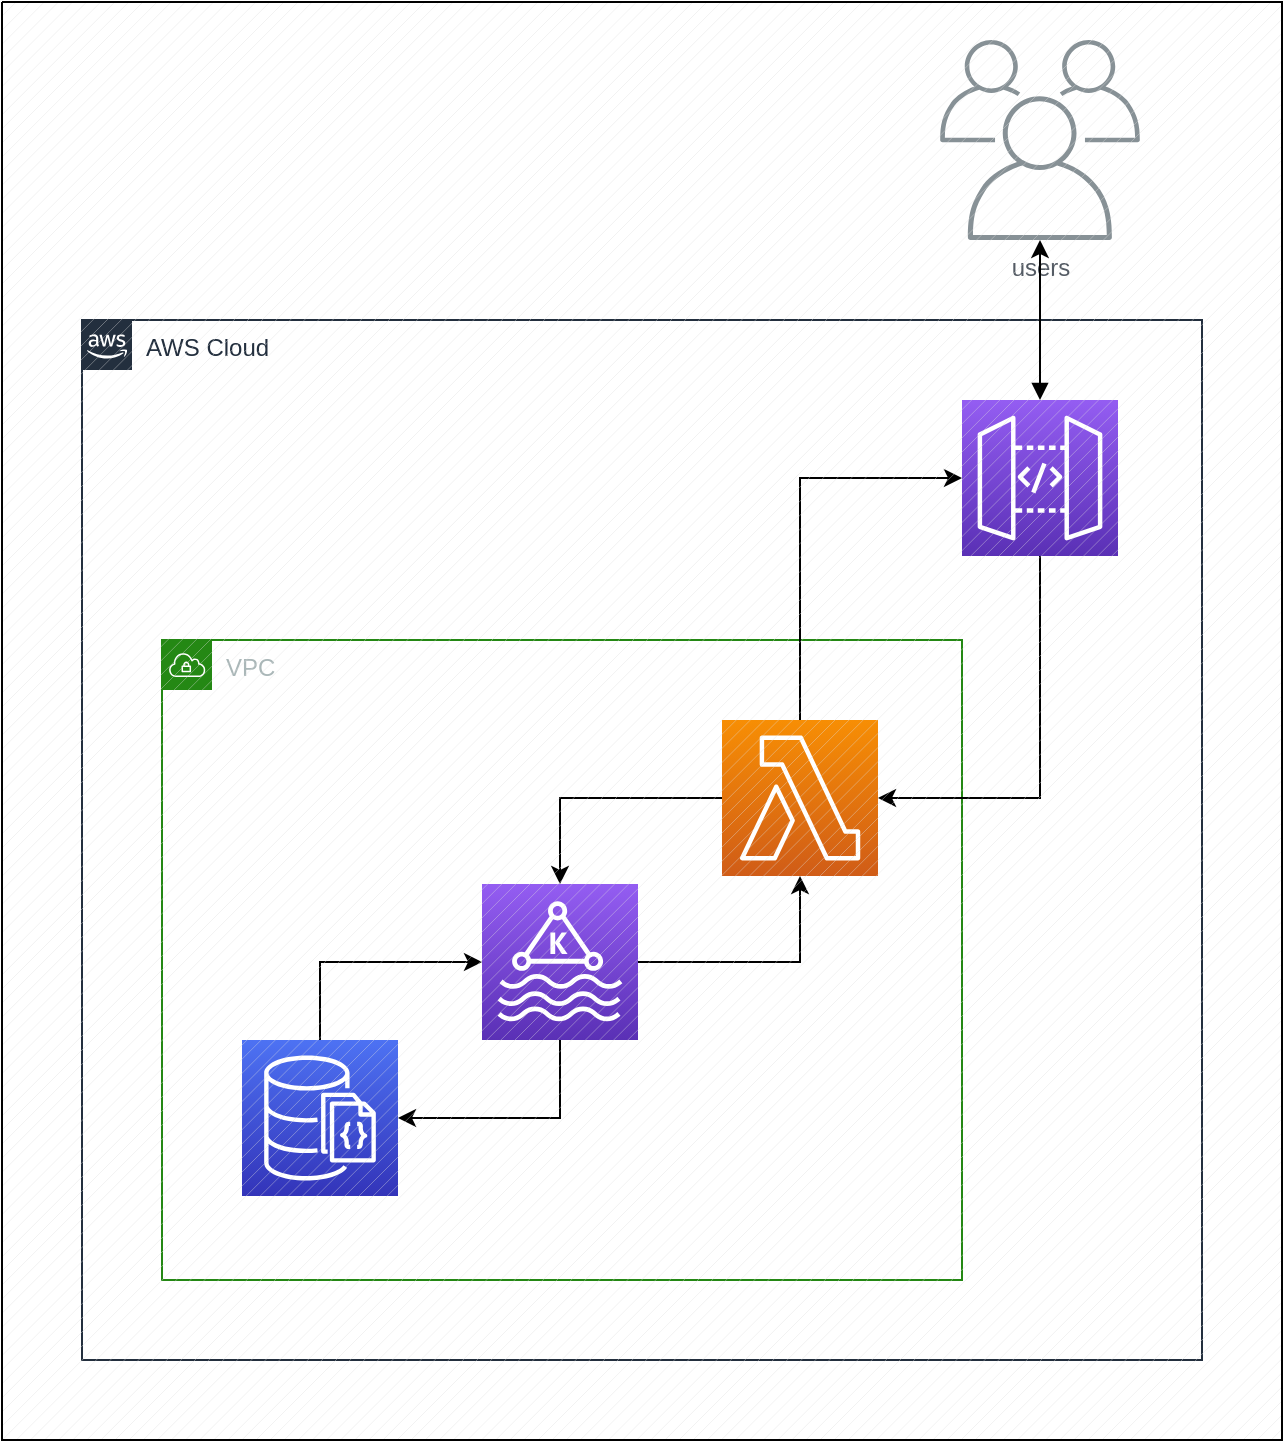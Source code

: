 <mxfile version="20.5.3" type="github">
  <diagram id="2eSIhio7ax-TwMTem3YI" name="Página-1">
    <mxGraphModel dx="830" dy="1704" grid="1" gridSize="10" guides="1" tooltips="1" connect="1" arrows="1" fold="1" page="1" pageScale="1" pageWidth="827" pageHeight="1169" math="0" shadow="0">
      <root>
        <mxCell id="0" />
        <mxCell id="1" parent="0" />
        <mxCell id="80YEqTwlPCmAUWT3thk7-1" value="AWS Cloud" style="points=[[0,0],[0.25,0],[0.5,0],[0.75,0],[1,0],[1,0.25],[1,0.5],[1,0.75],[1,1],[0.75,1],[0.5,1],[0.25,1],[0,1],[0,0.75],[0,0.5],[0,0.25]];outlineConnect=0;gradientColor=none;html=1;whiteSpace=wrap;fontSize=12;fontStyle=0;container=1;pointerEvents=0;collapsible=0;recursiveResize=0;shape=mxgraph.aws4.group;grIcon=mxgraph.aws4.group_aws_cloud_alt;strokeColor=#232F3E;fillColor=none;verticalAlign=top;align=left;spacingLeft=30;fontColor=#232F3E;dashed=0;" vertex="1" parent="1">
          <mxGeometry x="160" y="80" width="560" height="520" as="geometry" />
        </mxCell>
        <mxCell id="80YEqTwlPCmAUWT3thk7-2" value="VPC" style="points=[[0,0],[0.25,0],[0.5,0],[0.75,0],[1,0],[1,0.25],[1,0.5],[1,0.75],[1,1],[0.75,1],[0.5,1],[0.25,1],[0,1],[0,0.75],[0,0.5],[0,0.25]];outlineConnect=0;gradientColor=none;html=1;whiteSpace=wrap;fontSize=12;fontStyle=0;container=1;pointerEvents=0;collapsible=0;recursiveResize=0;shape=mxgraph.aws4.group;grIcon=mxgraph.aws4.group_vpc;strokeColor=#248814;fillColor=none;verticalAlign=top;align=left;spacingLeft=30;fontColor=#AAB7B8;dashed=0;" vertex="1" parent="80YEqTwlPCmAUWT3thk7-1">
          <mxGeometry x="40" y="160" width="400" height="320" as="geometry" />
        </mxCell>
        <mxCell id="80YEqTwlPCmAUWT3thk7-14" style="edgeStyle=orthogonalEdgeStyle;rounded=0;orthogonalLoop=1;jettySize=auto;html=1;" edge="1" parent="80YEqTwlPCmAUWT3thk7-2" source="80YEqTwlPCmAUWT3thk7-7" target="80YEqTwlPCmAUWT3thk7-8">
          <mxGeometry relative="1" as="geometry" />
        </mxCell>
        <mxCell id="80YEqTwlPCmAUWT3thk7-7" value="" style="sketch=0;points=[[0,0,0],[0.25,0,0],[0.5,0,0],[0.75,0,0],[1,0,0],[0,1,0],[0.25,1,0],[0.5,1,0],[0.75,1,0],[1,1,0],[0,0.25,0],[0,0.5,0],[0,0.75,0],[1,0.25,0],[1,0.5,0],[1,0.75,0]];outlineConnect=0;fontColor=#232F3E;gradientColor=#F78E04;gradientDirection=north;fillColor=#D05C17;strokeColor=#ffffff;dashed=0;verticalLabelPosition=bottom;verticalAlign=top;align=center;html=1;fontSize=12;fontStyle=0;aspect=fixed;shape=mxgraph.aws4.resourceIcon;resIcon=mxgraph.aws4.lambda;" vertex="1" parent="80YEqTwlPCmAUWT3thk7-2">
          <mxGeometry x="280" y="40" width="78" height="78" as="geometry" />
        </mxCell>
        <mxCell id="80YEqTwlPCmAUWT3thk7-16" style="edgeStyle=orthogonalEdgeStyle;rounded=0;orthogonalLoop=1;jettySize=auto;html=1;entryX=0.5;entryY=1;entryDx=0;entryDy=0;entryPerimeter=0;" edge="1" parent="80YEqTwlPCmAUWT3thk7-2" source="80YEqTwlPCmAUWT3thk7-8" target="80YEqTwlPCmAUWT3thk7-7">
          <mxGeometry relative="1" as="geometry" />
        </mxCell>
        <mxCell id="80YEqTwlPCmAUWT3thk7-19" style="edgeStyle=orthogonalEdgeStyle;rounded=0;orthogonalLoop=1;jettySize=auto;html=1;exitX=0.5;exitY=1;exitDx=0;exitDy=0;exitPerimeter=0;" edge="1" parent="80YEqTwlPCmAUWT3thk7-2" source="80YEqTwlPCmAUWT3thk7-8" target="80YEqTwlPCmAUWT3thk7-9">
          <mxGeometry relative="1" as="geometry" />
        </mxCell>
        <mxCell id="80YEqTwlPCmAUWT3thk7-8" value="" style="sketch=0;points=[[0,0,0],[0.25,0,0],[0.5,0,0],[0.75,0,0],[1,0,0],[0,1,0],[0.25,1,0],[0.5,1,0],[0.75,1,0],[1,1,0],[0,0.25,0],[0,0.5,0],[0,0.75,0],[1,0.25,0],[1,0.5,0],[1,0.75,0]];outlineConnect=0;fontColor=#232F3E;gradientColor=#945DF2;gradientDirection=north;fillColor=#5A30B5;strokeColor=#ffffff;dashed=0;verticalLabelPosition=bottom;verticalAlign=top;align=center;html=1;fontSize=12;fontStyle=0;aspect=fixed;shape=mxgraph.aws4.resourceIcon;resIcon=mxgraph.aws4.managed_streaming_for_kafka;" vertex="1" parent="80YEqTwlPCmAUWT3thk7-2">
          <mxGeometry x="160" y="122" width="78" height="78" as="geometry" />
        </mxCell>
        <mxCell id="80YEqTwlPCmAUWT3thk7-18" style="edgeStyle=orthogonalEdgeStyle;rounded=0;orthogonalLoop=1;jettySize=auto;html=1;exitX=0.5;exitY=0;exitDx=0;exitDy=0;exitPerimeter=0;" edge="1" parent="80YEqTwlPCmAUWT3thk7-2" source="80YEqTwlPCmAUWT3thk7-9" target="80YEqTwlPCmAUWT3thk7-8">
          <mxGeometry relative="1" as="geometry" />
        </mxCell>
        <mxCell id="80YEqTwlPCmAUWT3thk7-9" value="" style="sketch=0;points=[[0,0,0],[0.25,0,0],[0.5,0,0],[0.75,0,0],[1,0,0],[0,1,0],[0.25,1,0],[0.5,1,0],[0.75,1,0],[1,1,0],[0,0.25,0],[0,0.5,0],[0,0.75,0],[1,0.25,0],[1,0.5,0],[1,0.75,0]];outlineConnect=0;fontColor=#232F3E;gradientColor=#4D72F3;gradientDirection=north;fillColor=#3334B9;strokeColor=#ffffff;dashed=0;verticalLabelPosition=bottom;verticalAlign=top;align=center;html=1;fontSize=12;fontStyle=0;aspect=fixed;shape=mxgraph.aws4.resourceIcon;resIcon=mxgraph.aws4.documentdb_with_mongodb_compatibility;" vertex="1" parent="80YEqTwlPCmAUWT3thk7-2">
          <mxGeometry x="40" y="200" width="78" height="78" as="geometry" />
        </mxCell>
        <mxCell id="80YEqTwlPCmAUWT3thk7-22" style="edgeStyle=orthogonalEdgeStyle;rounded=0;orthogonalLoop=1;jettySize=auto;html=1;entryX=1;entryY=0.5;entryDx=0;entryDy=0;entryPerimeter=0;exitX=0.5;exitY=1;exitDx=0;exitDy=0;exitPerimeter=0;" edge="1" parent="80YEqTwlPCmAUWT3thk7-1" source="80YEqTwlPCmAUWT3thk7-4" target="80YEqTwlPCmAUWT3thk7-7">
          <mxGeometry relative="1" as="geometry" />
        </mxCell>
        <mxCell id="80YEqTwlPCmAUWT3thk7-4" value="" style="sketch=0;points=[[0,0,0],[0.25,0,0],[0.5,0,0],[0.75,0,0],[1,0,0],[0,1,0],[0.25,1,0],[0.5,1,0],[0.75,1,0],[1,1,0],[0,0.25,0],[0,0.5,0],[0,0.75,0],[1,0.25,0],[1,0.5,0],[1,0.75,0]];outlineConnect=0;fontColor=#232F3E;gradientColor=#945DF2;gradientDirection=north;fillColor=#5A30B5;strokeColor=#ffffff;dashed=0;verticalLabelPosition=bottom;verticalAlign=top;align=center;html=1;fontSize=12;fontStyle=0;aspect=fixed;shape=mxgraph.aws4.resourceIcon;resIcon=mxgraph.aws4.api_gateway;" vertex="1" parent="80YEqTwlPCmAUWT3thk7-1">
          <mxGeometry x="440" y="40" width="78" height="78" as="geometry" />
        </mxCell>
        <mxCell id="80YEqTwlPCmAUWT3thk7-21" style="edgeStyle=orthogonalEdgeStyle;rounded=0;orthogonalLoop=1;jettySize=auto;html=1;entryX=0;entryY=0.5;entryDx=0;entryDy=0;entryPerimeter=0;exitX=0.5;exitY=0;exitDx=0;exitDy=0;exitPerimeter=0;" edge="1" parent="80YEqTwlPCmAUWT3thk7-1" source="80YEqTwlPCmAUWT3thk7-7" target="80YEqTwlPCmAUWT3thk7-4">
          <mxGeometry relative="1" as="geometry" />
        </mxCell>
        <mxCell id="80YEqTwlPCmAUWT3thk7-20" value="users" style="sketch=0;outlineConnect=0;gradientColor=none;fontColor=#545B64;strokeColor=none;fillColor=#879196;dashed=0;verticalLabelPosition=bottom;verticalAlign=top;align=center;html=1;fontSize=12;fontStyle=0;aspect=fixed;shape=mxgraph.aws4.illustration_users;pointerEvents=1;strokeWidth=1;" vertex="1" parent="1">
          <mxGeometry x="589" y="-60" width="100" height="100" as="geometry" />
        </mxCell>
        <mxCell id="80YEqTwlPCmAUWT3thk7-24" value="" style="verticalLabelPosition=bottom;verticalAlign=top;html=1;shape=mxgraph.basic.patternFillRect;fillStyle=diag;step=5;fillStrokeWidth=0.2;fillStrokeColor=#dddddd;strokeColor=default;strokeWidth=1;fillColor=none;" vertex="1" parent="1">
          <mxGeometry x="120" y="-79" width="640" height="719" as="geometry" />
        </mxCell>
        <mxCell id="80YEqTwlPCmAUWT3thk7-23" style="edgeStyle=orthogonalEdgeStyle;rounded=0;orthogonalLoop=1;jettySize=auto;html=1;startArrow=block;" edge="1" parent="1" source="80YEqTwlPCmAUWT3thk7-4" target="80YEqTwlPCmAUWT3thk7-20">
          <mxGeometry relative="1" as="geometry" />
        </mxCell>
      </root>
    </mxGraphModel>
  </diagram>
</mxfile>
